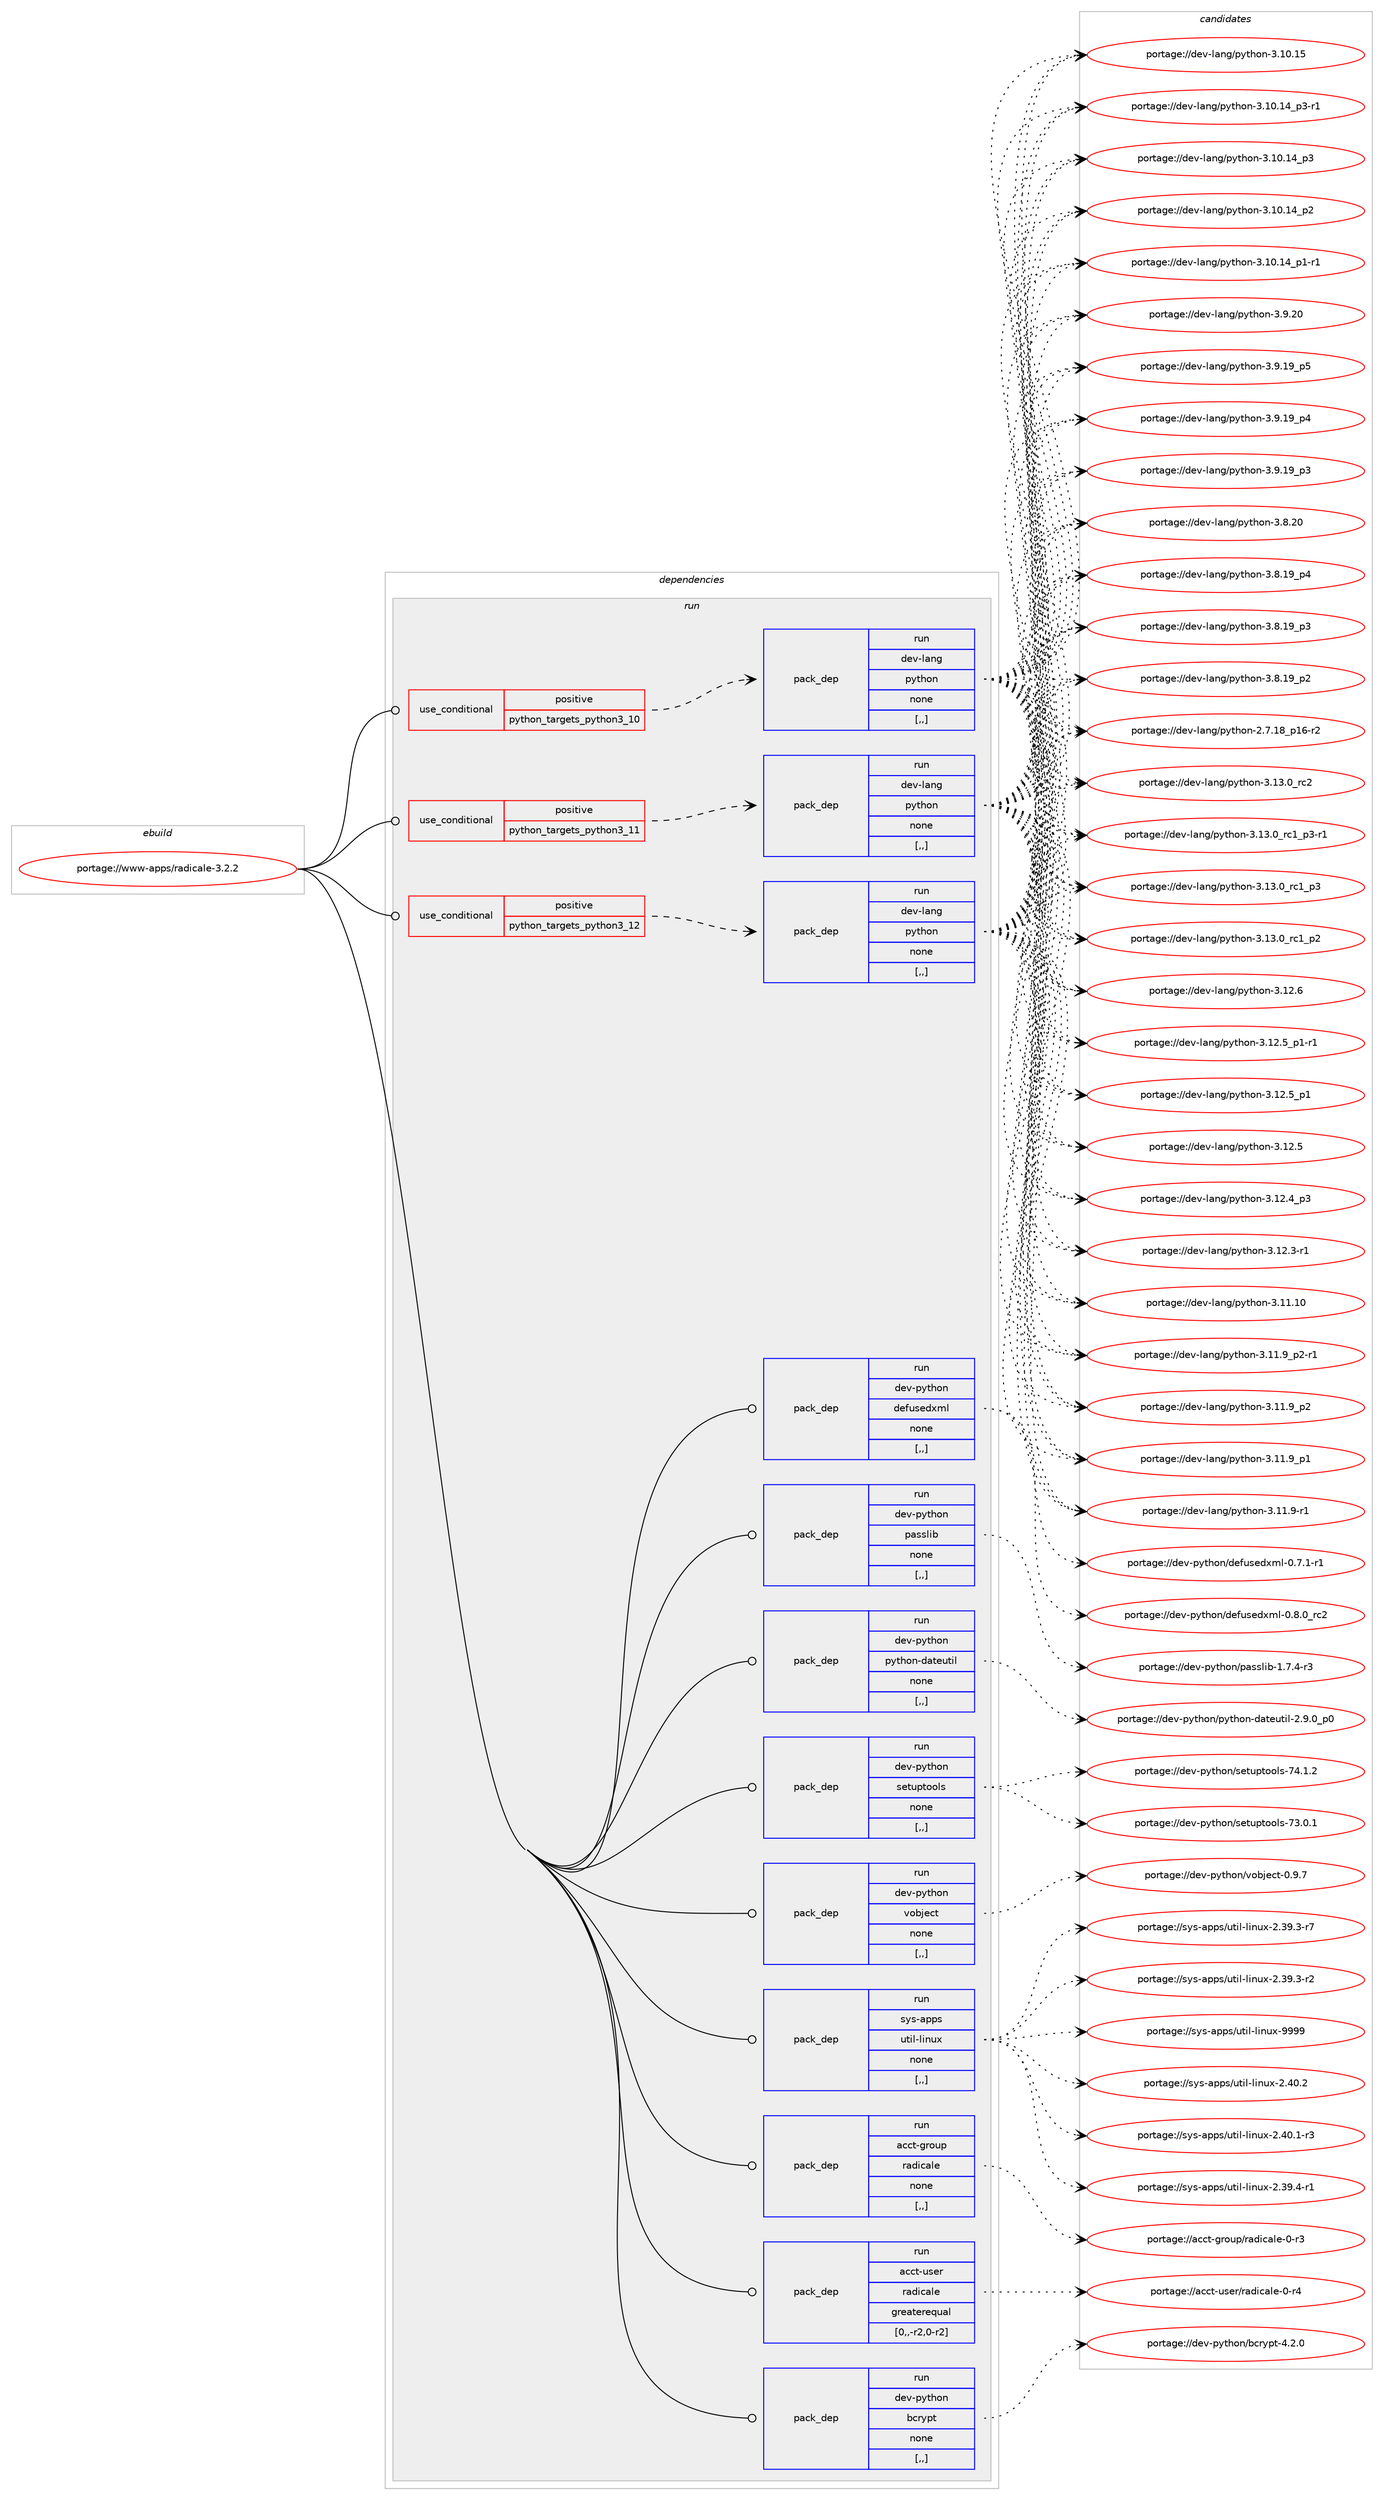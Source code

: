 digraph prolog {

# *************
# Graph options
# *************

newrank=true;
concentrate=true;
compound=true;
graph [rankdir=LR,fontname=Helvetica,fontsize=10,ranksep=1.5];#, ranksep=2.5, nodesep=0.2];
edge  [arrowhead=vee];
node  [fontname=Helvetica,fontsize=10];

# **********
# The ebuild
# **********

subgraph cluster_leftcol {
color=gray;
label=<<i>ebuild</i>>;
id [label="portage://www-apps/radicale-3.2.2", color=red, width=4, href="../www-apps/radicale-3.2.2.svg"];
}

# ****************
# The dependencies
# ****************

subgraph cluster_midcol {
color=gray;
label=<<i>dependencies</i>>;
subgraph cluster_compile {
fillcolor="#eeeeee";
style=filled;
label=<<i>compile</i>>;
}
subgraph cluster_compileandrun {
fillcolor="#eeeeee";
style=filled;
label=<<i>compile and run</i>>;
}
subgraph cluster_run {
fillcolor="#eeeeee";
style=filled;
label=<<i>run</i>>;
subgraph cond253678 {
dependency959508 [label=<<TABLE BORDER="0" CELLBORDER="1" CELLSPACING="0" CELLPADDING="4"><TR><TD ROWSPAN="3" CELLPADDING="10">use_conditional</TD></TR><TR><TD>positive</TD></TR><TR><TD>python_targets_python3_10</TD></TR></TABLE>>, shape=none, color=red];
subgraph pack698791 {
dependency959509 [label=<<TABLE BORDER="0" CELLBORDER="1" CELLSPACING="0" CELLPADDING="4" WIDTH="220"><TR><TD ROWSPAN="6" CELLPADDING="30">pack_dep</TD></TR><TR><TD WIDTH="110">run</TD></TR><TR><TD>dev-lang</TD></TR><TR><TD>python</TD></TR><TR><TD>none</TD></TR><TR><TD>[,,]</TD></TR></TABLE>>, shape=none, color=blue];
}
dependency959508:e -> dependency959509:w [weight=20,style="dashed",arrowhead="vee"];
}
id:e -> dependency959508:w [weight=20,style="solid",arrowhead="odot"];
subgraph cond253679 {
dependency959510 [label=<<TABLE BORDER="0" CELLBORDER="1" CELLSPACING="0" CELLPADDING="4"><TR><TD ROWSPAN="3" CELLPADDING="10">use_conditional</TD></TR><TR><TD>positive</TD></TR><TR><TD>python_targets_python3_11</TD></TR></TABLE>>, shape=none, color=red];
subgraph pack698792 {
dependency959511 [label=<<TABLE BORDER="0" CELLBORDER="1" CELLSPACING="0" CELLPADDING="4" WIDTH="220"><TR><TD ROWSPAN="6" CELLPADDING="30">pack_dep</TD></TR><TR><TD WIDTH="110">run</TD></TR><TR><TD>dev-lang</TD></TR><TR><TD>python</TD></TR><TR><TD>none</TD></TR><TR><TD>[,,]</TD></TR></TABLE>>, shape=none, color=blue];
}
dependency959510:e -> dependency959511:w [weight=20,style="dashed",arrowhead="vee"];
}
id:e -> dependency959510:w [weight=20,style="solid",arrowhead="odot"];
subgraph cond253680 {
dependency959512 [label=<<TABLE BORDER="0" CELLBORDER="1" CELLSPACING="0" CELLPADDING="4"><TR><TD ROWSPAN="3" CELLPADDING="10">use_conditional</TD></TR><TR><TD>positive</TD></TR><TR><TD>python_targets_python3_12</TD></TR></TABLE>>, shape=none, color=red];
subgraph pack698793 {
dependency959513 [label=<<TABLE BORDER="0" CELLBORDER="1" CELLSPACING="0" CELLPADDING="4" WIDTH="220"><TR><TD ROWSPAN="6" CELLPADDING="30">pack_dep</TD></TR><TR><TD WIDTH="110">run</TD></TR><TR><TD>dev-lang</TD></TR><TR><TD>python</TD></TR><TR><TD>none</TD></TR><TR><TD>[,,]</TD></TR></TABLE>>, shape=none, color=blue];
}
dependency959512:e -> dependency959513:w [weight=20,style="dashed",arrowhead="vee"];
}
id:e -> dependency959512:w [weight=20,style="solid",arrowhead="odot"];
subgraph pack698794 {
dependency959514 [label=<<TABLE BORDER="0" CELLBORDER="1" CELLSPACING="0" CELLPADDING="4" WIDTH="220"><TR><TD ROWSPAN="6" CELLPADDING="30">pack_dep</TD></TR><TR><TD WIDTH="110">run</TD></TR><TR><TD>acct-group</TD></TR><TR><TD>radicale</TD></TR><TR><TD>none</TD></TR><TR><TD>[,,]</TD></TR></TABLE>>, shape=none, color=blue];
}
id:e -> dependency959514:w [weight=20,style="solid",arrowhead="odot"];
subgraph pack698795 {
dependency959515 [label=<<TABLE BORDER="0" CELLBORDER="1" CELLSPACING="0" CELLPADDING="4" WIDTH="220"><TR><TD ROWSPAN="6" CELLPADDING="30">pack_dep</TD></TR><TR><TD WIDTH="110">run</TD></TR><TR><TD>acct-user</TD></TR><TR><TD>radicale</TD></TR><TR><TD>greaterequal</TD></TR><TR><TD>[0,,-r2,0-r2]</TD></TR></TABLE>>, shape=none, color=blue];
}
id:e -> dependency959515:w [weight=20,style="solid",arrowhead="odot"];
subgraph pack698796 {
dependency959516 [label=<<TABLE BORDER="0" CELLBORDER="1" CELLSPACING="0" CELLPADDING="4" WIDTH="220"><TR><TD ROWSPAN="6" CELLPADDING="30">pack_dep</TD></TR><TR><TD WIDTH="110">run</TD></TR><TR><TD>dev-python</TD></TR><TR><TD>bcrypt</TD></TR><TR><TD>none</TD></TR><TR><TD>[,,]</TD></TR></TABLE>>, shape=none, color=blue];
}
id:e -> dependency959516:w [weight=20,style="solid",arrowhead="odot"];
subgraph pack698797 {
dependency959517 [label=<<TABLE BORDER="0" CELLBORDER="1" CELLSPACING="0" CELLPADDING="4" WIDTH="220"><TR><TD ROWSPAN="6" CELLPADDING="30">pack_dep</TD></TR><TR><TD WIDTH="110">run</TD></TR><TR><TD>dev-python</TD></TR><TR><TD>defusedxml</TD></TR><TR><TD>none</TD></TR><TR><TD>[,,]</TD></TR></TABLE>>, shape=none, color=blue];
}
id:e -> dependency959517:w [weight=20,style="solid",arrowhead="odot"];
subgraph pack698798 {
dependency959518 [label=<<TABLE BORDER="0" CELLBORDER="1" CELLSPACING="0" CELLPADDING="4" WIDTH="220"><TR><TD ROWSPAN="6" CELLPADDING="30">pack_dep</TD></TR><TR><TD WIDTH="110">run</TD></TR><TR><TD>dev-python</TD></TR><TR><TD>passlib</TD></TR><TR><TD>none</TD></TR><TR><TD>[,,]</TD></TR></TABLE>>, shape=none, color=blue];
}
id:e -> dependency959518:w [weight=20,style="solid",arrowhead="odot"];
subgraph pack698799 {
dependency959519 [label=<<TABLE BORDER="0" CELLBORDER="1" CELLSPACING="0" CELLPADDING="4" WIDTH="220"><TR><TD ROWSPAN="6" CELLPADDING="30">pack_dep</TD></TR><TR><TD WIDTH="110">run</TD></TR><TR><TD>dev-python</TD></TR><TR><TD>python-dateutil</TD></TR><TR><TD>none</TD></TR><TR><TD>[,,]</TD></TR></TABLE>>, shape=none, color=blue];
}
id:e -> dependency959519:w [weight=20,style="solid",arrowhead="odot"];
subgraph pack698800 {
dependency959520 [label=<<TABLE BORDER="0" CELLBORDER="1" CELLSPACING="0" CELLPADDING="4" WIDTH="220"><TR><TD ROWSPAN="6" CELLPADDING="30">pack_dep</TD></TR><TR><TD WIDTH="110">run</TD></TR><TR><TD>dev-python</TD></TR><TR><TD>setuptools</TD></TR><TR><TD>none</TD></TR><TR><TD>[,,]</TD></TR></TABLE>>, shape=none, color=blue];
}
id:e -> dependency959520:w [weight=20,style="solid",arrowhead="odot"];
subgraph pack698801 {
dependency959521 [label=<<TABLE BORDER="0" CELLBORDER="1" CELLSPACING="0" CELLPADDING="4" WIDTH="220"><TR><TD ROWSPAN="6" CELLPADDING="30">pack_dep</TD></TR><TR><TD WIDTH="110">run</TD></TR><TR><TD>dev-python</TD></TR><TR><TD>vobject</TD></TR><TR><TD>none</TD></TR><TR><TD>[,,]</TD></TR></TABLE>>, shape=none, color=blue];
}
id:e -> dependency959521:w [weight=20,style="solid",arrowhead="odot"];
subgraph pack698802 {
dependency959522 [label=<<TABLE BORDER="0" CELLBORDER="1" CELLSPACING="0" CELLPADDING="4" WIDTH="220"><TR><TD ROWSPAN="6" CELLPADDING="30">pack_dep</TD></TR><TR><TD WIDTH="110">run</TD></TR><TR><TD>sys-apps</TD></TR><TR><TD>util-linux</TD></TR><TR><TD>none</TD></TR><TR><TD>[,,]</TD></TR></TABLE>>, shape=none, color=blue];
}
id:e -> dependency959522:w [weight=20,style="solid",arrowhead="odot"];
}
}

# **************
# The candidates
# **************

subgraph cluster_choices {
rank=same;
color=gray;
label=<<i>candidates</i>>;

subgraph choice698791 {
color=black;
nodesep=1;
choice10010111845108971101034711212111610411111045514649514648951149950 [label="portage://dev-lang/python-3.13.0_rc2", color=red, width=4,href="../dev-lang/python-3.13.0_rc2.svg"];
choice1001011184510897110103471121211161041111104551464951464895114994995112514511449 [label="portage://dev-lang/python-3.13.0_rc1_p3-r1", color=red, width=4,href="../dev-lang/python-3.13.0_rc1_p3-r1.svg"];
choice100101118451089711010347112121116104111110455146495146489511499499511251 [label="portage://dev-lang/python-3.13.0_rc1_p3", color=red, width=4,href="../dev-lang/python-3.13.0_rc1_p3.svg"];
choice100101118451089711010347112121116104111110455146495146489511499499511250 [label="portage://dev-lang/python-3.13.0_rc1_p2", color=red, width=4,href="../dev-lang/python-3.13.0_rc1_p2.svg"];
choice10010111845108971101034711212111610411111045514649504654 [label="portage://dev-lang/python-3.12.6", color=red, width=4,href="../dev-lang/python-3.12.6.svg"];
choice1001011184510897110103471121211161041111104551464950465395112494511449 [label="portage://dev-lang/python-3.12.5_p1-r1", color=red, width=4,href="../dev-lang/python-3.12.5_p1-r1.svg"];
choice100101118451089711010347112121116104111110455146495046539511249 [label="portage://dev-lang/python-3.12.5_p1", color=red, width=4,href="../dev-lang/python-3.12.5_p1.svg"];
choice10010111845108971101034711212111610411111045514649504653 [label="portage://dev-lang/python-3.12.5", color=red, width=4,href="../dev-lang/python-3.12.5.svg"];
choice100101118451089711010347112121116104111110455146495046529511251 [label="portage://dev-lang/python-3.12.4_p3", color=red, width=4,href="../dev-lang/python-3.12.4_p3.svg"];
choice100101118451089711010347112121116104111110455146495046514511449 [label="portage://dev-lang/python-3.12.3-r1", color=red, width=4,href="../dev-lang/python-3.12.3-r1.svg"];
choice1001011184510897110103471121211161041111104551464949464948 [label="portage://dev-lang/python-3.11.10", color=red, width=4,href="../dev-lang/python-3.11.10.svg"];
choice1001011184510897110103471121211161041111104551464949465795112504511449 [label="portage://dev-lang/python-3.11.9_p2-r1", color=red, width=4,href="../dev-lang/python-3.11.9_p2-r1.svg"];
choice100101118451089711010347112121116104111110455146494946579511250 [label="portage://dev-lang/python-3.11.9_p2", color=red, width=4,href="../dev-lang/python-3.11.9_p2.svg"];
choice100101118451089711010347112121116104111110455146494946579511249 [label="portage://dev-lang/python-3.11.9_p1", color=red, width=4,href="../dev-lang/python-3.11.9_p1.svg"];
choice100101118451089711010347112121116104111110455146494946574511449 [label="portage://dev-lang/python-3.11.9-r1", color=red, width=4,href="../dev-lang/python-3.11.9-r1.svg"];
choice1001011184510897110103471121211161041111104551464948464953 [label="portage://dev-lang/python-3.10.15", color=red, width=4,href="../dev-lang/python-3.10.15.svg"];
choice100101118451089711010347112121116104111110455146494846495295112514511449 [label="portage://dev-lang/python-3.10.14_p3-r1", color=red, width=4,href="../dev-lang/python-3.10.14_p3-r1.svg"];
choice10010111845108971101034711212111610411111045514649484649529511251 [label="portage://dev-lang/python-3.10.14_p3", color=red, width=4,href="../dev-lang/python-3.10.14_p3.svg"];
choice10010111845108971101034711212111610411111045514649484649529511250 [label="portage://dev-lang/python-3.10.14_p2", color=red, width=4,href="../dev-lang/python-3.10.14_p2.svg"];
choice100101118451089711010347112121116104111110455146494846495295112494511449 [label="portage://dev-lang/python-3.10.14_p1-r1", color=red, width=4,href="../dev-lang/python-3.10.14_p1-r1.svg"];
choice10010111845108971101034711212111610411111045514657465048 [label="portage://dev-lang/python-3.9.20", color=red, width=4,href="../dev-lang/python-3.9.20.svg"];
choice100101118451089711010347112121116104111110455146574649579511253 [label="portage://dev-lang/python-3.9.19_p5", color=red, width=4,href="../dev-lang/python-3.9.19_p5.svg"];
choice100101118451089711010347112121116104111110455146574649579511252 [label="portage://dev-lang/python-3.9.19_p4", color=red, width=4,href="../dev-lang/python-3.9.19_p4.svg"];
choice100101118451089711010347112121116104111110455146574649579511251 [label="portage://dev-lang/python-3.9.19_p3", color=red, width=4,href="../dev-lang/python-3.9.19_p3.svg"];
choice10010111845108971101034711212111610411111045514656465048 [label="portage://dev-lang/python-3.8.20", color=red, width=4,href="../dev-lang/python-3.8.20.svg"];
choice100101118451089711010347112121116104111110455146564649579511252 [label="portage://dev-lang/python-3.8.19_p4", color=red, width=4,href="../dev-lang/python-3.8.19_p4.svg"];
choice100101118451089711010347112121116104111110455146564649579511251 [label="portage://dev-lang/python-3.8.19_p3", color=red, width=4,href="../dev-lang/python-3.8.19_p3.svg"];
choice100101118451089711010347112121116104111110455146564649579511250 [label="portage://dev-lang/python-3.8.19_p2", color=red, width=4,href="../dev-lang/python-3.8.19_p2.svg"];
choice100101118451089711010347112121116104111110455046554649569511249544511450 [label="portage://dev-lang/python-2.7.18_p16-r2", color=red, width=4,href="../dev-lang/python-2.7.18_p16-r2.svg"];
dependency959509:e -> choice10010111845108971101034711212111610411111045514649514648951149950:w [style=dotted,weight="100"];
dependency959509:e -> choice1001011184510897110103471121211161041111104551464951464895114994995112514511449:w [style=dotted,weight="100"];
dependency959509:e -> choice100101118451089711010347112121116104111110455146495146489511499499511251:w [style=dotted,weight="100"];
dependency959509:e -> choice100101118451089711010347112121116104111110455146495146489511499499511250:w [style=dotted,weight="100"];
dependency959509:e -> choice10010111845108971101034711212111610411111045514649504654:w [style=dotted,weight="100"];
dependency959509:e -> choice1001011184510897110103471121211161041111104551464950465395112494511449:w [style=dotted,weight="100"];
dependency959509:e -> choice100101118451089711010347112121116104111110455146495046539511249:w [style=dotted,weight="100"];
dependency959509:e -> choice10010111845108971101034711212111610411111045514649504653:w [style=dotted,weight="100"];
dependency959509:e -> choice100101118451089711010347112121116104111110455146495046529511251:w [style=dotted,weight="100"];
dependency959509:e -> choice100101118451089711010347112121116104111110455146495046514511449:w [style=dotted,weight="100"];
dependency959509:e -> choice1001011184510897110103471121211161041111104551464949464948:w [style=dotted,weight="100"];
dependency959509:e -> choice1001011184510897110103471121211161041111104551464949465795112504511449:w [style=dotted,weight="100"];
dependency959509:e -> choice100101118451089711010347112121116104111110455146494946579511250:w [style=dotted,weight="100"];
dependency959509:e -> choice100101118451089711010347112121116104111110455146494946579511249:w [style=dotted,weight="100"];
dependency959509:e -> choice100101118451089711010347112121116104111110455146494946574511449:w [style=dotted,weight="100"];
dependency959509:e -> choice1001011184510897110103471121211161041111104551464948464953:w [style=dotted,weight="100"];
dependency959509:e -> choice100101118451089711010347112121116104111110455146494846495295112514511449:w [style=dotted,weight="100"];
dependency959509:e -> choice10010111845108971101034711212111610411111045514649484649529511251:w [style=dotted,weight="100"];
dependency959509:e -> choice10010111845108971101034711212111610411111045514649484649529511250:w [style=dotted,weight="100"];
dependency959509:e -> choice100101118451089711010347112121116104111110455146494846495295112494511449:w [style=dotted,weight="100"];
dependency959509:e -> choice10010111845108971101034711212111610411111045514657465048:w [style=dotted,weight="100"];
dependency959509:e -> choice100101118451089711010347112121116104111110455146574649579511253:w [style=dotted,weight="100"];
dependency959509:e -> choice100101118451089711010347112121116104111110455146574649579511252:w [style=dotted,weight="100"];
dependency959509:e -> choice100101118451089711010347112121116104111110455146574649579511251:w [style=dotted,weight="100"];
dependency959509:e -> choice10010111845108971101034711212111610411111045514656465048:w [style=dotted,weight="100"];
dependency959509:e -> choice100101118451089711010347112121116104111110455146564649579511252:w [style=dotted,weight="100"];
dependency959509:e -> choice100101118451089711010347112121116104111110455146564649579511251:w [style=dotted,weight="100"];
dependency959509:e -> choice100101118451089711010347112121116104111110455146564649579511250:w [style=dotted,weight="100"];
dependency959509:e -> choice100101118451089711010347112121116104111110455046554649569511249544511450:w [style=dotted,weight="100"];
}
subgraph choice698792 {
color=black;
nodesep=1;
choice10010111845108971101034711212111610411111045514649514648951149950 [label="portage://dev-lang/python-3.13.0_rc2", color=red, width=4,href="../dev-lang/python-3.13.0_rc2.svg"];
choice1001011184510897110103471121211161041111104551464951464895114994995112514511449 [label="portage://dev-lang/python-3.13.0_rc1_p3-r1", color=red, width=4,href="../dev-lang/python-3.13.0_rc1_p3-r1.svg"];
choice100101118451089711010347112121116104111110455146495146489511499499511251 [label="portage://dev-lang/python-3.13.0_rc1_p3", color=red, width=4,href="../dev-lang/python-3.13.0_rc1_p3.svg"];
choice100101118451089711010347112121116104111110455146495146489511499499511250 [label="portage://dev-lang/python-3.13.0_rc1_p2", color=red, width=4,href="../dev-lang/python-3.13.0_rc1_p2.svg"];
choice10010111845108971101034711212111610411111045514649504654 [label="portage://dev-lang/python-3.12.6", color=red, width=4,href="../dev-lang/python-3.12.6.svg"];
choice1001011184510897110103471121211161041111104551464950465395112494511449 [label="portage://dev-lang/python-3.12.5_p1-r1", color=red, width=4,href="../dev-lang/python-3.12.5_p1-r1.svg"];
choice100101118451089711010347112121116104111110455146495046539511249 [label="portage://dev-lang/python-3.12.5_p1", color=red, width=4,href="../dev-lang/python-3.12.5_p1.svg"];
choice10010111845108971101034711212111610411111045514649504653 [label="portage://dev-lang/python-3.12.5", color=red, width=4,href="../dev-lang/python-3.12.5.svg"];
choice100101118451089711010347112121116104111110455146495046529511251 [label="portage://dev-lang/python-3.12.4_p3", color=red, width=4,href="../dev-lang/python-3.12.4_p3.svg"];
choice100101118451089711010347112121116104111110455146495046514511449 [label="portage://dev-lang/python-3.12.3-r1", color=red, width=4,href="../dev-lang/python-3.12.3-r1.svg"];
choice1001011184510897110103471121211161041111104551464949464948 [label="portage://dev-lang/python-3.11.10", color=red, width=4,href="../dev-lang/python-3.11.10.svg"];
choice1001011184510897110103471121211161041111104551464949465795112504511449 [label="portage://dev-lang/python-3.11.9_p2-r1", color=red, width=4,href="../dev-lang/python-3.11.9_p2-r1.svg"];
choice100101118451089711010347112121116104111110455146494946579511250 [label="portage://dev-lang/python-3.11.9_p2", color=red, width=4,href="../dev-lang/python-3.11.9_p2.svg"];
choice100101118451089711010347112121116104111110455146494946579511249 [label="portage://dev-lang/python-3.11.9_p1", color=red, width=4,href="../dev-lang/python-3.11.9_p1.svg"];
choice100101118451089711010347112121116104111110455146494946574511449 [label="portage://dev-lang/python-3.11.9-r1", color=red, width=4,href="../dev-lang/python-3.11.9-r1.svg"];
choice1001011184510897110103471121211161041111104551464948464953 [label="portage://dev-lang/python-3.10.15", color=red, width=4,href="../dev-lang/python-3.10.15.svg"];
choice100101118451089711010347112121116104111110455146494846495295112514511449 [label="portage://dev-lang/python-3.10.14_p3-r1", color=red, width=4,href="../dev-lang/python-3.10.14_p3-r1.svg"];
choice10010111845108971101034711212111610411111045514649484649529511251 [label="portage://dev-lang/python-3.10.14_p3", color=red, width=4,href="../dev-lang/python-3.10.14_p3.svg"];
choice10010111845108971101034711212111610411111045514649484649529511250 [label="portage://dev-lang/python-3.10.14_p2", color=red, width=4,href="../dev-lang/python-3.10.14_p2.svg"];
choice100101118451089711010347112121116104111110455146494846495295112494511449 [label="portage://dev-lang/python-3.10.14_p1-r1", color=red, width=4,href="../dev-lang/python-3.10.14_p1-r1.svg"];
choice10010111845108971101034711212111610411111045514657465048 [label="portage://dev-lang/python-3.9.20", color=red, width=4,href="../dev-lang/python-3.9.20.svg"];
choice100101118451089711010347112121116104111110455146574649579511253 [label="portage://dev-lang/python-3.9.19_p5", color=red, width=4,href="../dev-lang/python-3.9.19_p5.svg"];
choice100101118451089711010347112121116104111110455146574649579511252 [label="portage://dev-lang/python-3.9.19_p4", color=red, width=4,href="../dev-lang/python-3.9.19_p4.svg"];
choice100101118451089711010347112121116104111110455146574649579511251 [label="portage://dev-lang/python-3.9.19_p3", color=red, width=4,href="../dev-lang/python-3.9.19_p3.svg"];
choice10010111845108971101034711212111610411111045514656465048 [label="portage://dev-lang/python-3.8.20", color=red, width=4,href="../dev-lang/python-3.8.20.svg"];
choice100101118451089711010347112121116104111110455146564649579511252 [label="portage://dev-lang/python-3.8.19_p4", color=red, width=4,href="../dev-lang/python-3.8.19_p4.svg"];
choice100101118451089711010347112121116104111110455146564649579511251 [label="portage://dev-lang/python-3.8.19_p3", color=red, width=4,href="../dev-lang/python-3.8.19_p3.svg"];
choice100101118451089711010347112121116104111110455146564649579511250 [label="portage://dev-lang/python-3.8.19_p2", color=red, width=4,href="../dev-lang/python-3.8.19_p2.svg"];
choice100101118451089711010347112121116104111110455046554649569511249544511450 [label="portage://dev-lang/python-2.7.18_p16-r2", color=red, width=4,href="../dev-lang/python-2.7.18_p16-r2.svg"];
dependency959511:e -> choice10010111845108971101034711212111610411111045514649514648951149950:w [style=dotted,weight="100"];
dependency959511:e -> choice1001011184510897110103471121211161041111104551464951464895114994995112514511449:w [style=dotted,weight="100"];
dependency959511:e -> choice100101118451089711010347112121116104111110455146495146489511499499511251:w [style=dotted,weight="100"];
dependency959511:e -> choice100101118451089711010347112121116104111110455146495146489511499499511250:w [style=dotted,weight="100"];
dependency959511:e -> choice10010111845108971101034711212111610411111045514649504654:w [style=dotted,weight="100"];
dependency959511:e -> choice1001011184510897110103471121211161041111104551464950465395112494511449:w [style=dotted,weight="100"];
dependency959511:e -> choice100101118451089711010347112121116104111110455146495046539511249:w [style=dotted,weight="100"];
dependency959511:e -> choice10010111845108971101034711212111610411111045514649504653:w [style=dotted,weight="100"];
dependency959511:e -> choice100101118451089711010347112121116104111110455146495046529511251:w [style=dotted,weight="100"];
dependency959511:e -> choice100101118451089711010347112121116104111110455146495046514511449:w [style=dotted,weight="100"];
dependency959511:e -> choice1001011184510897110103471121211161041111104551464949464948:w [style=dotted,weight="100"];
dependency959511:e -> choice1001011184510897110103471121211161041111104551464949465795112504511449:w [style=dotted,weight="100"];
dependency959511:e -> choice100101118451089711010347112121116104111110455146494946579511250:w [style=dotted,weight="100"];
dependency959511:e -> choice100101118451089711010347112121116104111110455146494946579511249:w [style=dotted,weight="100"];
dependency959511:e -> choice100101118451089711010347112121116104111110455146494946574511449:w [style=dotted,weight="100"];
dependency959511:e -> choice1001011184510897110103471121211161041111104551464948464953:w [style=dotted,weight="100"];
dependency959511:e -> choice100101118451089711010347112121116104111110455146494846495295112514511449:w [style=dotted,weight="100"];
dependency959511:e -> choice10010111845108971101034711212111610411111045514649484649529511251:w [style=dotted,weight="100"];
dependency959511:e -> choice10010111845108971101034711212111610411111045514649484649529511250:w [style=dotted,weight="100"];
dependency959511:e -> choice100101118451089711010347112121116104111110455146494846495295112494511449:w [style=dotted,weight="100"];
dependency959511:e -> choice10010111845108971101034711212111610411111045514657465048:w [style=dotted,weight="100"];
dependency959511:e -> choice100101118451089711010347112121116104111110455146574649579511253:w [style=dotted,weight="100"];
dependency959511:e -> choice100101118451089711010347112121116104111110455146574649579511252:w [style=dotted,weight="100"];
dependency959511:e -> choice100101118451089711010347112121116104111110455146574649579511251:w [style=dotted,weight="100"];
dependency959511:e -> choice10010111845108971101034711212111610411111045514656465048:w [style=dotted,weight="100"];
dependency959511:e -> choice100101118451089711010347112121116104111110455146564649579511252:w [style=dotted,weight="100"];
dependency959511:e -> choice100101118451089711010347112121116104111110455146564649579511251:w [style=dotted,weight="100"];
dependency959511:e -> choice100101118451089711010347112121116104111110455146564649579511250:w [style=dotted,weight="100"];
dependency959511:e -> choice100101118451089711010347112121116104111110455046554649569511249544511450:w [style=dotted,weight="100"];
}
subgraph choice698793 {
color=black;
nodesep=1;
choice10010111845108971101034711212111610411111045514649514648951149950 [label="portage://dev-lang/python-3.13.0_rc2", color=red, width=4,href="../dev-lang/python-3.13.0_rc2.svg"];
choice1001011184510897110103471121211161041111104551464951464895114994995112514511449 [label="portage://dev-lang/python-3.13.0_rc1_p3-r1", color=red, width=4,href="../dev-lang/python-3.13.0_rc1_p3-r1.svg"];
choice100101118451089711010347112121116104111110455146495146489511499499511251 [label="portage://dev-lang/python-3.13.0_rc1_p3", color=red, width=4,href="../dev-lang/python-3.13.0_rc1_p3.svg"];
choice100101118451089711010347112121116104111110455146495146489511499499511250 [label="portage://dev-lang/python-3.13.0_rc1_p2", color=red, width=4,href="../dev-lang/python-3.13.0_rc1_p2.svg"];
choice10010111845108971101034711212111610411111045514649504654 [label="portage://dev-lang/python-3.12.6", color=red, width=4,href="../dev-lang/python-3.12.6.svg"];
choice1001011184510897110103471121211161041111104551464950465395112494511449 [label="portage://dev-lang/python-3.12.5_p1-r1", color=red, width=4,href="../dev-lang/python-3.12.5_p1-r1.svg"];
choice100101118451089711010347112121116104111110455146495046539511249 [label="portage://dev-lang/python-3.12.5_p1", color=red, width=4,href="../dev-lang/python-3.12.5_p1.svg"];
choice10010111845108971101034711212111610411111045514649504653 [label="portage://dev-lang/python-3.12.5", color=red, width=4,href="../dev-lang/python-3.12.5.svg"];
choice100101118451089711010347112121116104111110455146495046529511251 [label="portage://dev-lang/python-3.12.4_p3", color=red, width=4,href="../dev-lang/python-3.12.4_p3.svg"];
choice100101118451089711010347112121116104111110455146495046514511449 [label="portage://dev-lang/python-3.12.3-r1", color=red, width=4,href="../dev-lang/python-3.12.3-r1.svg"];
choice1001011184510897110103471121211161041111104551464949464948 [label="portage://dev-lang/python-3.11.10", color=red, width=4,href="../dev-lang/python-3.11.10.svg"];
choice1001011184510897110103471121211161041111104551464949465795112504511449 [label="portage://dev-lang/python-3.11.9_p2-r1", color=red, width=4,href="../dev-lang/python-3.11.9_p2-r1.svg"];
choice100101118451089711010347112121116104111110455146494946579511250 [label="portage://dev-lang/python-3.11.9_p2", color=red, width=4,href="../dev-lang/python-3.11.9_p2.svg"];
choice100101118451089711010347112121116104111110455146494946579511249 [label="portage://dev-lang/python-3.11.9_p1", color=red, width=4,href="../dev-lang/python-3.11.9_p1.svg"];
choice100101118451089711010347112121116104111110455146494946574511449 [label="portage://dev-lang/python-3.11.9-r1", color=red, width=4,href="../dev-lang/python-3.11.9-r1.svg"];
choice1001011184510897110103471121211161041111104551464948464953 [label="portage://dev-lang/python-3.10.15", color=red, width=4,href="../dev-lang/python-3.10.15.svg"];
choice100101118451089711010347112121116104111110455146494846495295112514511449 [label="portage://dev-lang/python-3.10.14_p3-r1", color=red, width=4,href="../dev-lang/python-3.10.14_p3-r1.svg"];
choice10010111845108971101034711212111610411111045514649484649529511251 [label="portage://dev-lang/python-3.10.14_p3", color=red, width=4,href="../dev-lang/python-3.10.14_p3.svg"];
choice10010111845108971101034711212111610411111045514649484649529511250 [label="portage://dev-lang/python-3.10.14_p2", color=red, width=4,href="../dev-lang/python-3.10.14_p2.svg"];
choice100101118451089711010347112121116104111110455146494846495295112494511449 [label="portage://dev-lang/python-3.10.14_p1-r1", color=red, width=4,href="../dev-lang/python-3.10.14_p1-r1.svg"];
choice10010111845108971101034711212111610411111045514657465048 [label="portage://dev-lang/python-3.9.20", color=red, width=4,href="../dev-lang/python-3.9.20.svg"];
choice100101118451089711010347112121116104111110455146574649579511253 [label="portage://dev-lang/python-3.9.19_p5", color=red, width=4,href="../dev-lang/python-3.9.19_p5.svg"];
choice100101118451089711010347112121116104111110455146574649579511252 [label="portage://dev-lang/python-3.9.19_p4", color=red, width=4,href="../dev-lang/python-3.9.19_p4.svg"];
choice100101118451089711010347112121116104111110455146574649579511251 [label="portage://dev-lang/python-3.9.19_p3", color=red, width=4,href="../dev-lang/python-3.9.19_p3.svg"];
choice10010111845108971101034711212111610411111045514656465048 [label="portage://dev-lang/python-3.8.20", color=red, width=4,href="../dev-lang/python-3.8.20.svg"];
choice100101118451089711010347112121116104111110455146564649579511252 [label="portage://dev-lang/python-3.8.19_p4", color=red, width=4,href="../dev-lang/python-3.8.19_p4.svg"];
choice100101118451089711010347112121116104111110455146564649579511251 [label="portage://dev-lang/python-3.8.19_p3", color=red, width=4,href="../dev-lang/python-3.8.19_p3.svg"];
choice100101118451089711010347112121116104111110455146564649579511250 [label="portage://dev-lang/python-3.8.19_p2", color=red, width=4,href="../dev-lang/python-3.8.19_p2.svg"];
choice100101118451089711010347112121116104111110455046554649569511249544511450 [label="portage://dev-lang/python-2.7.18_p16-r2", color=red, width=4,href="../dev-lang/python-2.7.18_p16-r2.svg"];
dependency959513:e -> choice10010111845108971101034711212111610411111045514649514648951149950:w [style=dotted,weight="100"];
dependency959513:e -> choice1001011184510897110103471121211161041111104551464951464895114994995112514511449:w [style=dotted,weight="100"];
dependency959513:e -> choice100101118451089711010347112121116104111110455146495146489511499499511251:w [style=dotted,weight="100"];
dependency959513:e -> choice100101118451089711010347112121116104111110455146495146489511499499511250:w [style=dotted,weight="100"];
dependency959513:e -> choice10010111845108971101034711212111610411111045514649504654:w [style=dotted,weight="100"];
dependency959513:e -> choice1001011184510897110103471121211161041111104551464950465395112494511449:w [style=dotted,weight="100"];
dependency959513:e -> choice100101118451089711010347112121116104111110455146495046539511249:w [style=dotted,weight="100"];
dependency959513:e -> choice10010111845108971101034711212111610411111045514649504653:w [style=dotted,weight="100"];
dependency959513:e -> choice100101118451089711010347112121116104111110455146495046529511251:w [style=dotted,weight="100"];
dependency959513:e -> choice100101118451089711010347112121116104111110455146495046514511449:w [style=dotted,weight="100"];
dependency959513:e -> choice1001011184510897110103471121211161041111104551464949464948:w [style=dotted,weight="100"];
dependency959513:e -> choice1001011184510897110103471121211161041111104551464949465795112504511449:w [style=dotted,weight="100"];
dependency959513:e -> choice100101118451089711010347112121116104111110455146494946579511250:w [style=dotted,weight="100"];
dependency959513:e -> choice100101118451089711010347112121116104111110455146494946579511249:w [style=dotted,weight="100"];
dependency959513:e -> choice100101118451089711010347112121116104111110455146494946574511449:w [style=dotted,weight="100"];
dependency959513:e -> choice1001011184510897110103471121211161041111104551464948464953:w [style=dotted,weight="100"];
dependency959513:e -> choice100101118451089711010347112121116104111110455146494846495295112514511449:w [style=dotted,weight="100"];
dependency959513:e -> choice10010111845108971101034711212111610411111045514649484649529511251:w [style=dotted,weight="100"];
dependency959513:e -> choice10010111845108971101034711212111610411111045514649484649529511250:w [style=dotted,weight="100"];
dependency959513:e -> choice100101118451089711010347112121116104111110455146494846495295112494511449:w [style=dotted,weight="100"];
dependency959513:e -> choice10010111845108971101034711212111610411111045514657465048:w [style=dotted,weight="100"];
dependency959513:e -> choice100101118451089711010347112121116104111110455146574649579511253:w [style=dotted,weight="100"];
dependency959513:e -> choice100101118451089711010347112121116104111110455146574649579511252:w [style=dotted,weight="100"];
dependency959513:e -> choice100101118451089711010347112121116104111110455146574649579511251:w [style=dotted,weight="100"];
dependency959513:e -> choice10010111845108971101034711212111610411111045514656465048:w [style=dotted,weight="100"];
dependency959513:e -> choice100101118451089711010347112121116104111110455146564649579511252:w [style=dotted,weight="100"];
dependency959513:e -> choice100101118451089711010347112121116104111110455146564649579511251:w [style=dotted,weight="100"];
dependency959513:e -> choice100101118451089711010347112121116104111110455146564649579511250:w [style=dotted,weight="100"];
dependency959513:e -> choice100101118451089711010347112121116104111110455046554649569511249544511450:w [style=dotted,weight="100"];
}
subgraph choice698794 {
color=black;
nodesep=1;
choice979999116451031141111171124711497100105999710810145484511451 [label="portage://acct-group/radicale-0-r3", color=red, width=4,href="../acct-group/radicale-0-r3.svg"];
dependency959514:e -> choice979999116451031141111171124711497100105999710810145484511451:w [style=dotted,weight="100"];
}
subgraph choice698795 {
color=black;
nodesep=1;
choice979999116451171151011144711497100105999710810145484511452 [label="portage://acct-user/radicale-0-r4", color=red, width=4,href="../acct-user/radicale-0-r4.svg"];
dependency959515:e -> choice979999116451171151011144711497100105999710810145484511452:w [style=dotted,weight="100"];
}
subgraph choice698796 {
color=black;
nodesep=1;
choice10010111845112121116104111110479899114121112116455246504648 [label="portage://dev-python/bcrypt-4.2.0", color=red, width=4,href="../dev-python/bcrypt-4.2.0.svg"];
dependency959516:e -> choice10010111845112121116104111110479899114121112116455246504648:w [style=dotted,weight="100"];
}
subgraph choice698797 {
color=black;
nodesep=1;
choice1001011184511212111610411111047100101102117115101100120109108454846564648951149950 [label="portage://dev-python/defusedxml-0.8.0_rc2", color=red, width=4,href="../dev-python/defusedxml-0.8.0_rc2.svg"];
choice10010111845112121116104111110471001011021171151011001201091084548465546494511449 [label="portage://dev-python/defusedxml-0.7.1-r1", color=red, width=4,href="../dev-python/defusedxml-0.7.1-r1.svg"];
dependency959517:e -> choice1001011184511212111610411111047100101102117115101100120109108454846564648951149950:w [style=dotted,weight="100"];
dependency959517:e -> choice10010111845112121116104111110471001011021171151011001201091084548465546494511449:w [style=dotted,weight="100"];
}
subgraph choice698798 {
color=black;
nodesep=1;
choice100101118451121211161041111104711297115115108105984549465546524511451 [label="portage://dev-python/passlib-1.7.4-r3", color=red, width=4,href="../dev-python/passlib-1.7.4-r3.svg"];
dependency959518:e -> choice100101118451121211161041111104711297115115108105984549465546524511451:w [style=dotted,weight="100"];
}
subgraph choice698799 {
color=black;
nodesep=1;
choice100101118451121211161041111104711212111610411111045100971161011171161051084550465746489511248 [label="portage://dev-python/python-dateutil-2.9.0_p0", color=red, width=4,href="../dev-python/python-dateutil-2.9.0_p0.svg"];
dependency959519:e -> choice100101118451121211161041111104711212111610411111045100971161011171161051084550465746489511248:w [style=dotted,weight="100"];
}
subgraph choice698800 {
color=black;
nodesep=1;
choice100101118451121211161041111104711510111611711211611111110811545555246494650 [label="portage://dev-python/setuptools-74.1.2", color=red, width=4,href="../dev-python/setuptools-74.1.2.svg"];
choice100101118451121211161041111104711510111611711211611111110811545555146484649 [label="portage://dev-python/setuptools-73.0.1", color=red, width=4,href="../dev-python/setuptools-73.0.1.svg"];
dependency959520:e -> choice100101118451121211161041111104711510111611711211611111110811545555246494650:w [style=dotted,weight="100"];
dependency959520:e -> choice100101118451121211161041111104711510111611711211611111110811545555146484649:w [style=dotted,weight="100"];
}
subgraph choice698801 {
color=black;
nodesep=1;
choice10010111845112121116104111110471181119810610199116454846574655 [label="portage://dev-python/vobject-0.9.7", color=red, width=4,href="../dev-python/vobject-0.9.7.svg"];
dependency959521:e -> choice10010111845112121116104111110471181119810610199116454846574655:w [style=dotted,weight="100"];
}
subgraph choice698802 {
color=black;
nodesep=1;
choice115121115459711211211547117116105108451081051101171204557575757 [label="portage://sys-apps/util-linux-9999", color=red, width=4,href="../sys-apps/util-linux-9999.svg"];
choice1151211154597112112115471171161051084510810511011712045504652484650 [label="portage://sys-apps/util-linux-2.40.2", color=red, width=4,href="../sys-apps/util-linux-2.40.2.svg"];
choice11512111545971121121154711711610510845108105110117120455046524846494511451 [label="portage://sys-apps/util-linux-2.40.1-r3", color=red, width=4,href="../sys-apps/util-linux-2.40.1-r3.svg"];
choice11512111545971121121154711711610510845108105110117120455046515746524511449 [label="portage://sys-apps/util-linux-2.39.4-r1", color=red, width=4,href="../sys-apps/util-linux-2.39.4-r1.svg"];
choice11512111545971121121154711711610510845108105110117120455046515746514511455 [label="portage://sys-apps/util-linux-2.39.3-r7", color=red, width=4,href="../sys-apps/util-linux-2.39.3-r7.svg"];
choice11512111545971121121154711711610510845108105110117120455046515746514511450 [label="portage://sys-apps/util-linux-2.39.3-r2", color=red, width=4,href="../sys-apps/util-linux-2.39.3-r2.svg"];
dependency959522:e -> choice115121115459711211211547117116105108451081051101171204557575757:w [style=dotted,weight="100"];
dependency959522:e -> choice1151211154597112112115471171161051084510810511011712045504652484650:w [style=dotted,weight="100"];
dependency959522:e -> choice11512111545971121121154711711610510845108105110117120455046524846494511451:w [style=dotted,weight="100"];
dependency959522:e -> choice11512111545971121121154711711610510845108105110117120455046515746524511449:w [style=dotted,weight="100"];
dependency959522:e -> choice11512111545971121121154711711610510845108105110117120455046515746514511455:w [style=dotted,weight="100"];
dependency959522:e -> choice11512111545971121121154711711610510845108105110117120455046515746514511450:w [style=dotted,weight="100"];
}
}

}
